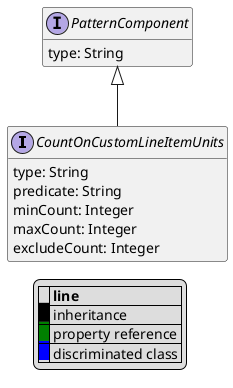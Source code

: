 @startuml

hide empty fields
hide empty methods
legend
|= |= line |
|<back:black>   </back>| inheritance |
|<back:green>   </back>| property reference |
|<back:blue>   </back>| discriminated class |
endlegend
interface CountOnCustomLineItemUnits [[CountOnCustomLineItemUnits.svg]] extends PatternComponent {
    type: String
    predicate: String
    minCount: Integer
    maxCount: Integer
    excludeCount: Integer
}
interface PatternComponent [[PatternComponent.svg]]  {
    type: String
}





@enduml
